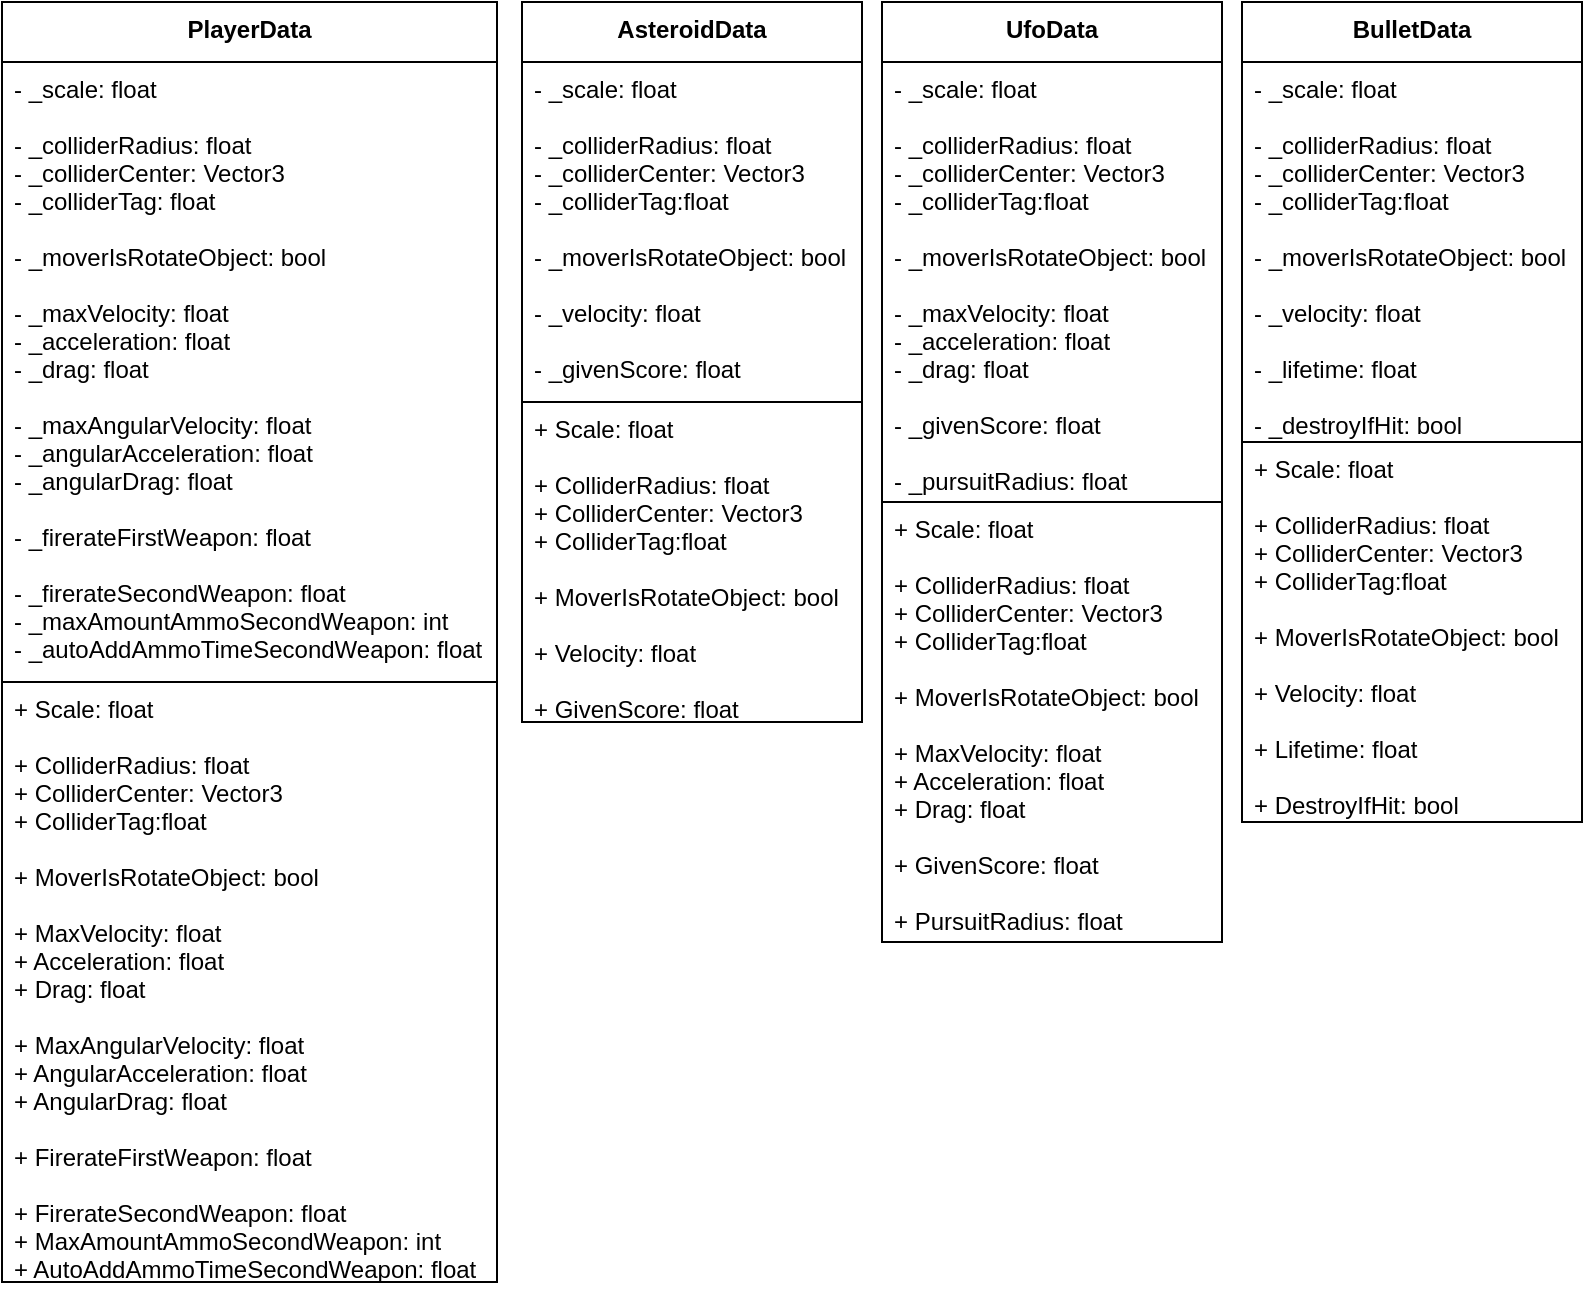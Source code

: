 <mxfile version="13.7.9" type="device"><diagram id="tU2zN3slVgZdkQP9KFIe" name="Data"><mxGraphModel dx="3076" dy="-2645" grid="1" gridSize="10" guides="1" tooltips="1" connect="1" arrows="1" fold="1" page="1" pageScale="1" pageWidth="827" pageHeight="1169" math="0" shadow="0"><root><mxCell id="0"/><mxCell id="1" parent="0"/><mxCell id="Hn-xS_0LI0FK_2JTPycA-10" value="BulletData" style="swimlane;fontStyle=1;align=center;verticalAlign=top;childLayout=stackLayout;horizontal=1;startSize=30;horizontalStack=0;resizeParent=1;resizeParentMax=0;resizeLast=0;collapsible=1;marginBottom=0;spacing=2;" vertex="1" parent="1"><mxGeometry x="-1010" y="3520" width="170" height="410" as="geometry"><mxRectangle x="267.5" y="180" width="70" height="26" as="alternateBounds"/></mxGeometry></mxCell><mxCell id="Hn-xS_0LI0FK_2JTPycA-11" value="- _scale: float&#10;&#10;- _colliderRadius: float&#10;- _colliderCenter: Vector3&#10;- _colliderTag:float&#10;&#10;- _moverIsRotateObject: bool&#10;&#10;- _velocity: float&#10;&#10;- _lifetime: float&#10;&#10;- _destroyIfHit: bool" style="text;fillColor=none;align=left;verticalAlign=top;spacingLeft=4;spacingRight=4;overflow=hidden;rotatable=0;points=[[0,0.5],[1,0.5]];portConstraint=eastwest;strokeColor=#000000;" vertex="1" parent="Hn-xS_0LI0FK_2JTPycA-10"><mxGeometry y="30" width="170" height="190" as="geometry"/></mxCell><mxCell id="Hn-xS_0LI0FK_2JTPycA-12" value="+ Scale: float&#10;&#10;+ ColliderRadius: float&#10;+ ColliderCenter: Vector3&#10;+ ColliderTag:float&#10;&#10;+ MoverIsRotateObject: bool&#10;&#10;+ Velocity: float&#10;&#10;+ Lifetime: float&#10;&#10;+ DestroyIfHit: bool" style="text;fillColor=none;align=left;verticalAlign=top;spacingLeft=4;spacingRight=4;overflow=hidden;rotatable=0;points=[[0,0.5],[1,0.5]];portConstraint=eastwest;strokeColor=#000000;" vertex="1" parent="Hn-xS_0LI0FK_2JTPycA-10"><mxGeometry y="220" width="170" height="190" as="geometry"/></mxCell><mxCell id="Hn-xS_0LI0FK_2JTPycA-7" value="UfoData" style="swimlane;fontStyle=1;align=center;verticalAlign=top;childLayout=stackLayout;horizontal=1;startSize=30;horizontalStack=0;resizeParent=1;resizeParentMax=0;resizeLast=0;collapsible=1;marginBottom=0;spacing=2;" vertex="1" parent="1"><mxGeometry x="-1190" y="3520" width="170" height="470" as="geometry"><mxRectangle x="267.5" y="180" width="70" height="26" as="alternateBounds"/></mxGeometry></mxCell><mxCell id="Hn-xS_0LI0FK_2JTPycA-8" value="- _scale: float&#10;&#10;- _colliderRadius: float&#10;- _colliderCenter: Vector3&#10;- _colliderTag:float&#10;&#10;- _moverIsRotateObject: bool&#10;&#10;- _maxVelocity: float&#10;- _acceleration: float&#10;- _drag: float&#10;&#10;- _givenScore: float&#10;&#10;- _pursuitRadius: float&#10;" style="text;fillColor=none;align=left;verticalAlign=top;spacingLeft=4;spacingRight=4;overflow=hidden;rotatable=0;points=[[0,0.5],[1,0.5]];portConstraint=eastwest;strokeColor=#000000;" vertex="1" parent="Hn-xS_0LI0FK_2JTPycA-7"><mxGeometry y="30" width="170" height="220" as="geometry"/></mxCell><mxCell id="Hn-xS_0LI0FK_2JTPycA-9" value="+ Scale: float&#10;&#10;+ ColliderRadius: float&#10;+ ColliderCenter: Vector3&#10;+ ColliderTag:float&#10;&#10;+ MoverIsRotateObject: bool&#10;&#10;+ MaxVelocity: float&#10;+ Acceleration: float&#10;+ Drag: float&#10;&#10;+ GivenScore: float&#10;&#10;+ PursuitRadius: float" style="text;fillColor=none;align=left;verticalAlign=top;spacingLeft=4;spacingRight=4;overflow=hidden;rotatable=0;points=[[0,0.5],[1,0.5]];portConstraint=eastwest;strokeColor=#000000;" vertex="1" parent="Hn-xS_0LI0FK_2JTPycA-7"><mxGeometry y="250" width="170" height="220" as="geometry"/></mxCell><mxCell id="Hn-xS_0LI0FK_2JTPycA-4" value="AsteroidData" style="swimlane;fontStyle=1;align=center;verticalAlign=top;childLayout=stackLayout;horizontal=1;startSize=30;horizontalStack=0;resizeParent=1;resizeParentMax=0;resizeLast=0;collapsible=1;marginBottom=0;spacing=2;" vertex="1" parent="1"><mxGeometry x="-1370" y="3520" width="170" height="360" as="geometry"><mxRectangle x="267.5" y="180" width="70" height="26" as="alternateBounds"/></mxGeometry></mxCell><mxCell id="Hn-xS_0LI0FK_2JTPycA-5" value="- _scale: float&#10;&#10;- _colliderRadius: float&#10;- _colliderCenter: Vector3&#10;- _colliderTag:float&#10;&#10;- _moverIsRotateObject: bool&#10;&#10;- _velocity: float&#10;&#10;- _givenScore: float" style="text;fillColor=none;align=left;verticalAlign=top;spacingLeft=4;spacingRight=4;overflow=hidden;rotatable=0;points=[[0,0.5],[1,0.5]];portConstraint=eastwest;strokeColor=#000000;" vertex="1" parent="Hn-xS_0LI0FK_2JTPycA-4"><mxGeometry y="30" width="170" height="170" as="geometry"/></mxCell><mxCell id="Hn-xS_0LI0FK_2JTPycA-6" value="+ Scale: float&#10;&#10;+ ColliderRadius: float&#10;+ ColliderCenter: Vector3&#10;+ ColliderTag:float&#10;&#10;+ MoverIsRotateObject: bool&#10;&#10;+ Velocity: float&#10;&#10;+ GivenScore: float" style="text;fillColor=none;align=left;verticalAlign=top;spacingLeft=4;spacingRight=4;overflow=hidden;rotatable=0;points=[[0,0.5],[1,0.5]];portConstraint=eastwest;strokeColor=#000000;" vertex="1" parent="Hn-xS_0LI0FK_2JTPycA-4"><mxGeometry y="200" width="170" height="160" as="geometry"/></mxCell><mxCell id="Hn-xS_0LI0FK_2JTPycA-1" value="PlayerData" style="swimlane;fontStyle=1;align=center;verticalAlign=top;childLayout=stackLayout;horizontal=1;startSize=30;horizontalStack=0;resizeParent=1;resizeParentMax=0;resizeLast=0;collapsible=1;marginBottom=0;spacing=2;" vertex="1" parent="1"><mxGeometry x="-1630" y="3520" width="247.5" height="640" as="geometry"><mxRectangle x="267.5" y="180" width="70" height="26" as="alternateBounds"/></mxGeometry></mxCell><mxCell id="Hn-xS_0LI0FK_2JTPycA-2" value="- _scale: float&#10;&#10;- _colliderRadius: float&#10;- _colliderCenter: Vector3&#10;- _colliderTag: float&#10;&#10;- _moverIsRotateObject: bool&#10;&#10;- _maxVelocity: float&#10;- _acceleration: float&#10;- _drag: float&#10;&#10;- _maxAngularVelocity: float&#10;- _angularAcceleration: float&#10;- _angularDrag: float&#10;&#10;- _firerateFirstWeapon: float&#10;&#10;- _firerateSecondWeapon: float&#10;- _maxAmountAmmoSecondWeapon: int&#10;- _autoAddAmmoTimeSecondWeapon: float" style="text;fillColor=none;align=left;verticalAlign=top;spacingLeft=4;spacingRight=4;overflow=hidden;rotatable=0;points=[[0,0.5],[1,0.5]];portConstraint=eastwest;strokeColor=#000000;" vertex="1" parent="Hn-xS_0LI0FK_2JTPycA-1"><mxGeometry y="30" width="247.5" height="310" as="geometry"/></mxCell><mxCell id="Hn-xS_0LI0FK_2JTPycA-3" value="+ Scale: float&#10;&#10;+ ColliderRadius: float&#10;+ ColliderCenter: Vector3&#10;+ ColliderTag:float&#10;&#10;+ MoverIsRotateObject: bool&#10;&#10;+ MaxVelocity: float&#10;+ Acceleration: float&#10;+ Drag: float&#10;&#10;+ MaxAngularVelocity: float&#10;+ AngularAcceleration: float&#10;+ AngularDrag: float&#10;&#10;+ FirerateFirstWeapon: float&#10;&#10;+ FirerateSecondWeapon: float&#10;+ MaxAmountAmmoSecondWeapon: int&#10;+ AutoAddAmmoTimeSecondWeapon: float" style="text;fillColor=none;align=left;verticalAlign=top;spacingLeft=4;spacingRight=4;overflow=hidden;rotatable=0;points=[[0,0.5],[1,0.5]];portConstraint=eastwest;strokeColor=#000000;" vertex="1" parent="Hn-xS_0LI0FK_2JTPycA-1"><mxGeometry y="340" width="247.5" height="300" as="geometry"/></mxCell></root></mxGraphModel></diagram></mxfile>
